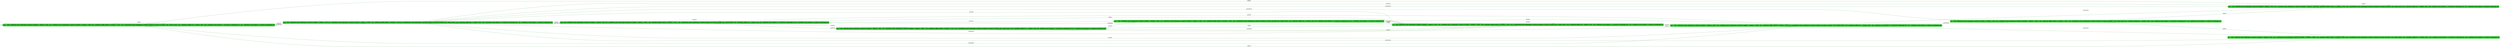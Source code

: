 digraph g {

	rankdir="LR"

	__invisible__[shape="point", color="forestgreen"]
	q32[label=<<b>q<sub>32</sub> = ¬(p0 = and(Status=on[1], AskChange=0, AskCof=0, MaxBal &gt;= (Balance + 50))), ¬(p1 = and(Status=on[1], AskChange=0, AskCof=0, MaxBal &gt;= (Balance + 100))), (p2 = and(Status=off[0], CofLeft &gt; 0, MaxPot &gt;= Pot)), ¬(p3 = or(and(Status=on[1], AskChange=0, AskCof=0, Balance=0), Status=error[2])), ¬(p4 = Status=on[1]), ¬(p5 = and(Status=off[0], Pot &gt;= (MaxPot - 50))), ¬(p6 = and(Status=on[1], Balance &gt;= 50, AskCof=0, AskChange=0)), ¬(p7 = and(Status=on[1], Balance &gt; 0, AskCof=0, AskChange=0))</b>>, shape="box", style="rounded, filled", fillcolor="limegreen", color="forestgreen", penwidth=3] // Initial
	q216[label=<<b>q<sub>216</sub> = (p0 = and(Status=on[1], AskChange=0, AskCof=0, MaxBal &gt;= (Balance + 50))), (p1 = and(Status=on[1], AskChange=0, AskCof=0, MaxBal &gt;= (Balance + 100))), ¬(p2 = and(Status=off[0], CofLeft &gt; 0, MaxPot &gt;= Pot)), (p3 = or(and(Status=on[1], AskChange=0, AskCof=0, Balance=0), Status=error[2])), (p4 = Status=on[1]), ¬(p5 = and(Status=off[0], Pot &gt;= (MaxPot - 50))), ¬(p6 = and(Status=on[1], Balance &gt;= 50, AskCof=0, AskChange=0)), ¬(p7 = and(Status=on[1], Balance &gt; 0, AskCof=0, AskChange=0))</b>>, shape="box", style="rounded, filled", fillcolor="limegreen", color="forestgreen"]
	q16[label=<<b>q<sub>16</sub> = ¬(p0 = and(Status=on[1], AskChange=0, AskCof=0, MaxBal &gt;= (Balance + 50))), ¬(p1 = and(Status=on[1], AskChange=0, AskCof=0, MaxBal &gt;= (Balance + 100))), ¬(p2 = and(Status=off[0], CofLeft &gt; 0, MaxPot &gt;= Pot)), (p3 = or(and(Status=on[1], AskChange=0, AskCof=0, Balance=0), Status=error[2])), ¬(p4 = Status=on[1]), ¬(p5 = and(Status=off[0], Pot &gt;= (MaxPot - 50))), ¬(p6 = and(Status=on[1], Balance &gt;= 50, AskCof=0, AskChange=0)), ¬(p7 = and(Status=on[1], Balance &gt; 0, AskCof=0, AskChange=0))</b>>, shape="box", style="rounded, filled", fillcolor="limegreen", color="forestgreen"]
	q0[label=<<b>q<sub>0</sub> = ¬(p0 = and(Status=on[1], AskChange=0, AskCof=0, MaxBal &gt;= (Balance + 50))), ¬(p1 = and(Status=on[1], AskChange=0, AskCof=0, MaxBal &gt;= (Balance + 100))), ¬(p2 = and(Status=off[0], CofLeft &gt; 0, MaxPot &gt;= Pot)), ¬(p3 = or(and(Status=on[1], AskChange=0, AskCof=0, Balance=0), Status=error[2])), ¬(p4 = Status=on[1]), ¬(p5 = and(Status=off[0], Pot &gt;= (MaxPot - 50))), ¬(p6 = and(Status=on[1], Balance &gt;= 50, AskCof=0, AskChange=0)), ¬(p7 = and(Status=on[1], Balance &gt; 0, AskCof=0, AskChange=0))</b>>, shape="box", style="rounded, filled", fillcolor="limegreen", color="forestgreen"]
	q4[label=<<b>q<sub>4</sub> = ¬(p0 = and(Status=on[1], AskChange=0, AskCof=0, MaxBal &gt;= (Balance + 50))), ¬(p1 = and(Status=on[1], AskChange=0, AskCof=0, MaxBal &gt;= (Balance + 100))), ¬(p2 = and(Status=off[0], CofLeft &gt; 0, MaxPot &gt;= Pot)), ¬(p3 = or(and(Status=on[1], AskChange=0, AskCof=0, Balance=0), Status=error[2])), ¬(p4 = Status=on[1]), (p5 = and(Status=off[0], Pot &gt;= (MaxPot - 50))), ¬(p6 = and(Status=on[1], Balance &gt;= 50, AskCof=0, AskChange=0)), ¬(p7 = and(Status=on[1], Balance &gt; 0, AskCof=0, AskChange=0))</b>>, shape="box", style="rounded, filled", fillcolor="limegreen", color="forestgreen"]
	q36[label=<<b>q<sub>36</sub> = ¬(p0 = and(Status=on[1], AskChange=0, AskCof=0, MaxBal &gt;= (Balance + 50))), ¬(p1 = and(Status=on[1], AskChange=0, AskCof=0, MaxBal &gt;= (Balance + 100))), (p2 = and(Status=off[0], CofLeft &gt; 0, MaxPot &gt;= Pot)), ¬(p3 = or(and(Status=on[1], AskChange=0, AskCof=0, Balance=0), Status=error[2])), ¬(p4 = Status=on[1]), (p5 = and(Status=off[0], Pot &gt;= (MaxPot - 50))), ¬(p6 = and(Status=on[1], Balance &gt;= 50, AskCof=0, AskChange=0)), ¬(p7 = and(Status=on[1], Balance &gt; 0, AskCof=0, AskChange=0))</b>>, shape="box", style="rounded, filled", fillcolor="limegreen", color="forestgreen"]
	q203[label=<<b>q<sub>203</sub> = (p0 = and(Status=on[1], AskChange=0, AskCof=0, MaxBal &gt;= (Balance + 50))), (p1 = and(Status=on[1], AskChange=0, AskCof=0, MaxBal &gt;= (Balance + 100))), ¬(p2 = and(Status=off[0], CofLeft &gt; 0, MaxPot &gt;= Pot)), ¬(p3 = or(and(Status=on[1], AskChange=0, AskCof=0, Balance=0), Status=error[2])), (p4 = Status=on[1]), ¬(p5 = and(Status=off[0], Pot &gt;= (MaxPot - 50))), (p6 = and(Status=on[1], Balance &gt;= 50, AskCof=0, AskChange=0)), (p7 = and(Status=on[1], Balance &gt; 0, AskCof=0, AskChange=0))</b>>, shape="box", style="rounded, filled", fillcolor="limegreen", color="forestgreen"]
	q8[label=<<b>q<sub>8</sub> = ¬(p0 = and(Status=on[1], AskChange=0, AskCof=0, MaxBal &gt;= (Balance + 50))), ¬(p1 = and(Status=on[1], AskChange=0, AskCof=0, MaxBal &gt;= (Balance + 100))), ¬(p2 = and(Status=off[0], CofLeft &gt; 0, MaxPot &gt;= Pot)), ¬(p3 = or(and(Status=on[1], AskChange=0, AskCof=0, Balance=0), Status=error[2])), (p4 = Status=on[1]), ¬(p5 = and(Status=off[0], Pot &gt;= (MaxPot - 50))), ¬(p6 = and(Status=on[1], Balance &gt;= 50, AskCof=0, AskChange=0)), ¬(p7 = and(Status=on[1], Balance &gt; 0, AskCof=0, AskChange=0))</b>>, shape="box", style="rounded, filled", fillcolor="limegreen", color="forestgreen"]
	q139[label=<<b>q<sub>139</sub> = (p0 = and(Status=on[1], AskChange=0, AskCof=0, MaxBal &gt;= (Balance + 50))), ¬(p1 = and(Status=on[1], AskChange=0, AskCof=0, MaxBal &gt;= (Balance + 100))), ¬(p2 = and(Status=off[0], CofLeft &gt; 0, MaxPot &gt;= Pot)), ¬(p3 = or(and(Status=on[1], AskChange=0, AskCof=0, Balance=0), Status=error[2])), (p4 = Status=on[1]), ¬(p5 = and(Status=off[0], Pot &gt;= (MaxPot - 50))), (p6 = and(Status=on[1], Balance &gt;= 50, AskCof=0, AskChange=0)), (p7 = and(Status=on[1], Balance &gt; 0, AskCof=0, AskChange=0))</b>>, shape="box", style="rounded, filled", fillcolor="limegreen", color="forestgreen"]
	q11[label=<<b>q<sub>11</sub> = ¬(p0 = and(Status=on[1], AskChange=0, AskCof=0, MaxBal &gt;= (Balance + 50))), ¬(p1 = and(Status=on[1], AskChange=0, AskCof=0, MaxBal &gt;= (Balance + 100))), ¬(p2 = and(Status=off[0], CofLeft &gt; 0, MaxPot &gt;= Pot)), ¬(p3 = or(and(Status=on[1], AskChange=0, AskCof=0, Balance=0), Status=error[2])), (p4 = Status=on[1]), ¬(p5 = and(Status=off[0], Pot &gt;= (MaxPot - 50))), (p6 = and(Status=on[1], Balance &gt;= 50, AskCof=0, AskChange=0)), (p7 = and(Status=on[1], Balance &gt; 0, AskCof=0, AskChange=0))</b>>, shape="box", style="rounded, filled", fillcolor="limegreen", color="forestgreen"]

	__invisible__ -> q32[penwidth=3, color="forestgreen"]
	q32 -> q216[label=<powerUp>, color="forestgreen"]
	q216 -> q16[label=<autoOut>, color="forestgreen"]
	q16 -> q32[label=<powerDown>, color="forestgreen"]
	q16 -> q0[label=<powerDown>, color="forestgreen"]
	q0 -> q32[label=<addCof>, color="forestgreen"]
	q16 -> q4[label=<powerDown>, color="forestgreen"]
	q4 -> q36[label=<addCof>, color="forestgreen"]
	q36 -> q36[label=<addCof>, color="forestgreen"]
	q36 -> q216[label=<powerUp>, color="forestgreen"]
	q36 -> q32[label=<takePot>, color="forestgreen"]
	q4 -> q0[label=<takePot>, color="forestgreen"]
	q16 -> q36[label=<powerDown>, color="forestgreen"]
	q216 -> q203[label=<insert100>, color="forestgreen"]
	q203 -> q16[label=<autoOut>, color="forestgreen"]
	q203 -> q8[label=<changeReq>, color="forestgreen"]
	q8 -> q16[label=<autoOut>, color="forestgreen"]
	q8 -> q216[label=<backBalance>, color="forestgreen"]
	q8 -> q8[label=<serveCof>, color="forestgreen"]
	q8 -> q16[label=<serveCof>, color="forestgreen"]
	q8 -> q216[label=<serveCof>, color="forestgreen"]
	q203 -> q8[label=<cofReq>, color="forestgreen"]
	q203 -> q139[label=<insert100>, color="forestgreen"]
	q139 -> q16[label=<autoOut>, color="forestgreen"]
	q139 -> q8[label=<changeReq>, color="forestgreen"]
	q139 -> q8[label=<cofReq>, color="forestgreen"]
	q139 -> q11[label=<insert50>, color="forestgreen"]
	q11 -> q16[label=<autoOut>, color="forestgreen"]
	q11 -> q8[label=<changeReq>, color="forestgreen"]
	q11 -> q8[label=<cofReq>, color="forestgreen"]
	q203 -> q11[label=<insert100>, color="forestgreen"]
	q203 -> q203[label=<insert50>, color="forestgreen"]
	q203 -> q139[label=<insert50>, color="forestgreen"]
	q216 -> q203[label=<insert50>, color="forestgreen"]
	q216 -> q32[label=<powerDown>, color="forestgreen"]
	q216 -> q0[label=<powerDown>, color="forestgreen"]
	q216 -> q4[label=<powerDown>, color="forestgreen"]
	q216 -> q36[label=<powerDown>, color="forestgreen"]
	q32 -> q32[label=<addCof>, color="forestgreen"]

}
